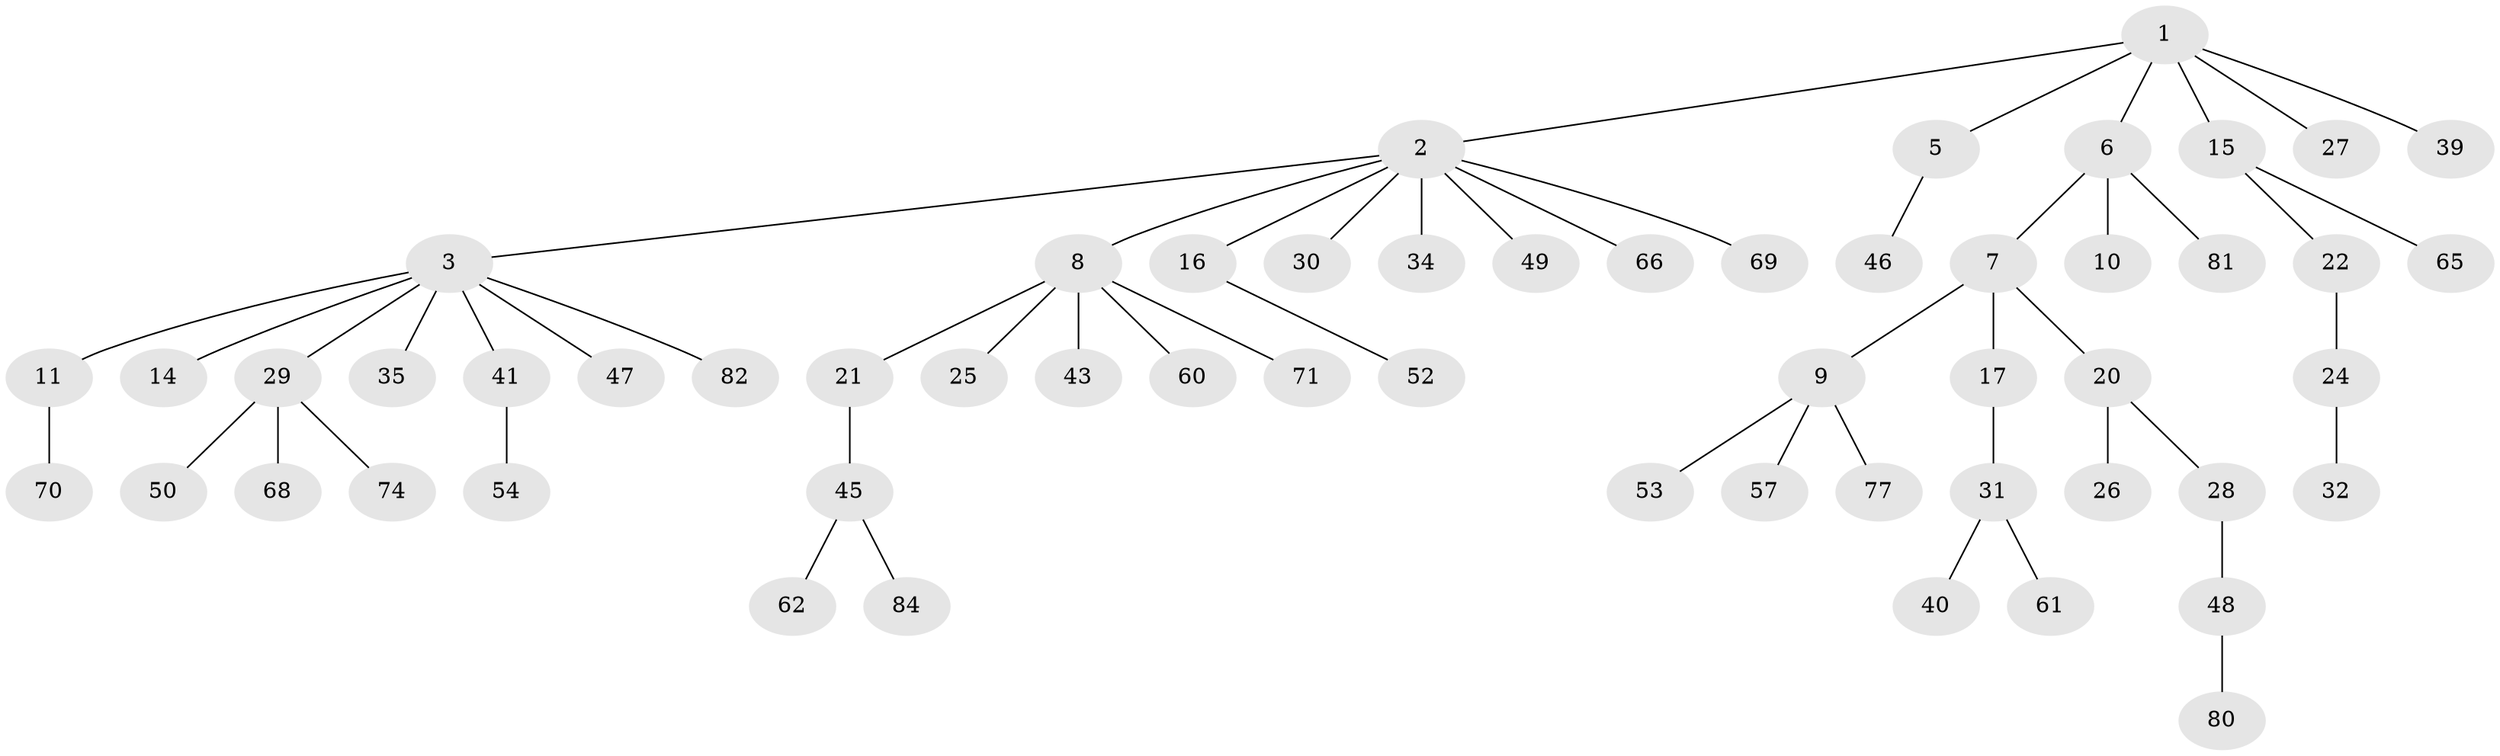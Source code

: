 // original degree distribution, {7: 0.023809523809523808, 8: 0.011904761904761904, 3: 0.11904761904761904, 2: 0.27380952380952384, 5: 0.023809523809523808, 4: 0.047619047619047616, 1: 0.5}
// Generated by graph-tools (version 1.1) at 2025/11/02/27/25 16:11:27]
// undirected, 57 vertices, 56 edges
graph export_dot {
graph [start="1"]
  node [color=gray90,style=filled];
  1 [super="+83"];
  2 [super="+12"];
  3 [super="+4"];
  5;
  6 [super="+55"];
  7 [super="+13"];
  8 [super="+19"];
  9 [super="+23"];
  10;
  11 [super="+18"];
  14 [super="+79"];
  15 [super="+36"];
  16 [super="+58"];
  17;
  20;
  21;
  22;
  24 [super="+67"];
  25;
  26 [super="+38"];
  27 [super="+75"];
  28 [super="+33"];
  29 [super="+42"];
  30 [super="+44"];
  31 [super="+37"];
  32;
  34;
  35 [super="+56"];
  39;
  40;
  41 [super="+51"];
  43;
  45 [super="+59"];
  46 [super="+63"];
  47;
  48 [super="+64"];
  49;
  50 [super="+76"];
  52;
  53;
  54;
  57;
  60;
  61;
  62 [super="+73"];
  65;
  66;
  68 [super="+72"];
  69;
  70;
  71;
  74;
  77 [super="+78"];
  80;
  81;
  82;
  84;
  1 -- 2;
  1 -- 5;
  1 -- 6;
  1 -- 15;
  1 -- 27;
  1 -- 39;
  2 -- 3;
  2 -- 8;
  2 -- 30;
  2 -- 34;
  2 -- 49;
  2 -- 66;
  2 -- 16;
  2 -- 69;
  3 -- 35;
  3 -- 82;
  3 -- 41;
  3 -- 11;
  3 -- 29;
  3 -- 14;
  3 -- 47;
  5 -- 46;
  6 -- 7;
  6 -- 10;
  6 -- 81;
  7 -- 9;
  7 -- 20;
  7 -- 17;
  8 -- 21;
  8 -- 60;
  8 -- 71;
  8 -- 25;
  8 -- 43;
  9 -- 53;
  9 -- 77;
  9 -- 57;
  11 -- 70;
  15 -- 22;
  15 -- 65;
  16 -- 52;
  17 -- 31;
  20 -- 26;
  20 -- 28;
  21 -- 45;
  22 -- 24;
  24 -- 32;
  28 -- 48;
  29 -- 50;
  29 -- 68;
  29 -- 74;
  31 -- 40;
  31 -- 61;
  41 -- 54;
  45 -- 62;
  45 -- 84;
  48 -- 80;
}
